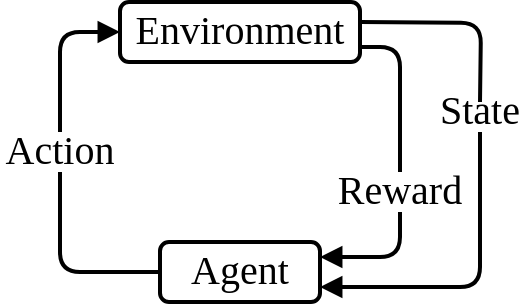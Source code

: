 <mxfile version="17.1.3" type="device"><diagram id="SmhhIG-EDHFHL27RmU8k" name="Page-1"><mxGraphModel dx="263" dy="425" grid="1" gridSize="10" guides="1" tooltips="1" connect="1" arrows="1" fold="1" page="1" pageScale="1" pageWidth="850" pageHeight="1100" math="0" shadow="0"><root><mxCell id="0"/><mxCell id="1" parent="0"/><mxCell id="EEfaUZbHJxPMnqJH_Wgt-8" style="edgeStyle=orthogonalEdgeStyle;rounded=1;orthogonalLoop=1;jettySize=auto;html=1;exitX=1;exitY=0.75;exitDx=0;exitDy=0;entryX=0.5;entryY=0;entryDx=0;entryDy=0;endArrow=none;endFill=0;strokeWidth=2;" parent="1" source="EEfaUZbHJxPMnqJH_Wgt-1" target="EEfaUZbHJxPMnqJH_Wgt-4" edge="1"><mxGeometry relative="1" as="geometry"/></mxCell><mxCell id="EEfaUZbHJxPMnqJH_Wgt-1" value="&lt;font face=&quot;Sans Serif&quot; style=&quot;font-size: 20px&quot;&gt;Environment&lt;/font&gt;" style="rounded=1;whiteSpace=wrap;html=1;strokeWidth=2;fillColor=none;spacingTop=-4;" parent="1" vertex="1"><mxGeometry x="320" y="160" width="120" height="30" as="geometry"/></mxCell><mxCell id="EEfaUZbHJxPMnqJH_Wgt-11" style="edgeStyle=orthogonalEdgeStyle;rounded=1;orthogonalLoop=1;jettySize=auto;html=1;exitX=0;exitY=0.5;exitDx=0;exitDy=0;entryX=0.5;entryY=1;entryDx=0;entryDy=0;endArrow=none;endFill=0;strokeWidth=2;" parent="1" source="EEfaUZbHJxPMnqJH_Wgt-2" target="EEfaUZbHJxPMnqJH_Wgt-5" edge="1"><mxGeometry relative="1" as="geometry"/></mxCell><mxCell id="EEfaUZbHJxPMnqJH_Wgt-2" value="&lt;font face=&quot;Sans Serif&quot; style=&quot;font-size: 20px&quot;&gt;Agent&lt;/font&gt;" style="rounded=1;whiteSpace=wrap;html=1;strokeWidth=2;fillColor=none;verticalAlign=middle;shadow=0;glass=0;sketch=0;gradientColor=none;gradientDirection=radial;labelPosition=center;verticalLabelPosition=middle;align=center;spacing=0;spacingTop=-4;" parent="1" vertex="1"><mxGeometry x="340" y="280" width="80" height="30" as="geometry"/></mxCell><mxCell id="EEfaUZbHJxPMnqJH_Wgt-10" style="edgeStyle=orthogonalEdgeStyle;rounded=1;orthogonalLoop=1;jettySize=auto;html=1;exitX=0.5;exitY=1;exitDx=0;exitDy=0;entryX=1;entryY=0.75;entryDx=0;entryDy=0;endArrow=block;endFill=1;strokeWidth=2;" parent="1" source="EEfaUZbHJxPMnqJH_Wgt-3" target="EEfaUZbHJxPMnqJH_Wgt-2" edge="1"><mxGeometry relative="1" as="geometry"/></mxCell><mxCell id="EEfaUZbHJxPMnqJH_Wgt-3" value="&lt;font face=&quot;Sans Serif&quot; style=&quot;font-size: 20px&quot;&gt;State&lt;/font&gt;" style="text;html=1;strokeColor=none;fillColor=none;align=center;verticalAlign=middle;whiteSpace=wrap;rounded=0;strokeWidth=2;spacingTop=-4;" parent="1" vertex="1"><mxGeometry x="480" y="205" width="40" height="20" as="geometry"/></mxCell><mxCell id="yXNSuUyDe532NAEOQ1aJ-4" style="edgeStyle=orthogonalEdgeStyle;rounded=1;orthogonalLoop=1;jettySize=auto;html=1;exitX=0.5;exitY=1;exitDx=0;exitDy=0;entryX=1;entryY=0.25;entryDx=0;entryDy=0;endArrow=block;endFill=1;strokeWidth=2;" parent="1" source="EEfaUZbHJxPMnqJH_Wgt-4" target="EEfaUZbHJxPMnqJH_Wgt-2" edge="1"><mxGeometry relative="1" as="geometry"><Array as="points"><mxPoint x="460" y="288"/></Array></mxGeometry></mxCell><mxCell id="EEfaUZbHJxPMnqJH_Wgt-4" value="&lt;font face=&quot;Sans Serif&quot; style=&quot;font-size: 20px&quot;&gt;Reward&lt;br&gt;&lt;/font&gt;" style="text;html=1;strokeColor=none;fillColor=none;align=center;verticalAlign=middle;whiteSpace=wrap;rounded=0;strokeWidth=2;spacingTop=-4;" parent="1" vertex="1"><mxGeometry x="425" y="245" width="70" height="20" as="geometry"/></mxCell><mxCell id="EEfaUZbHJxPMnqJH_Wgt-12" style="edgeStyle=orthogonalEdgeStyle;rounded=1;orthogonalLoop=1;jettySize=auto;html=1;exitX=0.5;exitY=0;exitDx=0;exitDy=0;entryX=0;entryY=0.5;entryDx=0;entryDy=0;endArrow=block;endFill=1;strokeWidth=2;" parent="1" source="EEfaUZbHJxPMnqJH_Wgt-5" target="EEfaUZbHJxPMnqJH_Wgt-1" edge="1"><mxGeometry relative="1" as="geometry"/></mxCell><mxCell id="EEfaUZbHJxPMnqJH_Wgt-5" value="&lt;font face=&quot;Sans Serif&quot; style=&quot;font-size: 20px&quot;&gt;Action&lt;/font&gt;" style="text;html=1;strokeColor=none;fillColor=none;align=center;verticalAlign=middle;whiteSpace=wrap;rounded=0;strokeWidth=2;spacingTop=-4;" parent="1" vertex="1"><mxGeometry x="260" y="225" width="60" height="20" as="geometry"/></mxCell><mxCell id="EEfaUZbHJxPMnqJH_Wgt-18" style="edgeStyle=orthogonalEdgeStyle;rounded=1;orthogonalLoop=1;jettySize=auto;html=1;exitX=1;exitY=0.25;exitDx=0;exitDy=0;entryX=0.5;entryY=0;entryDx=0;entryDy=0;endArrow=none;endFill=0;strokeWidth=2;" parent="1" edge="1"><mxGeometry relative="1" as="geometry"><mxPoint x="440" y="170" as="sourcePoint"/><mxPoint x="500" y="210" as="targetPoint"/></mxGeometry></mxCell></root></mxGraphModel></diagram></mxfile>